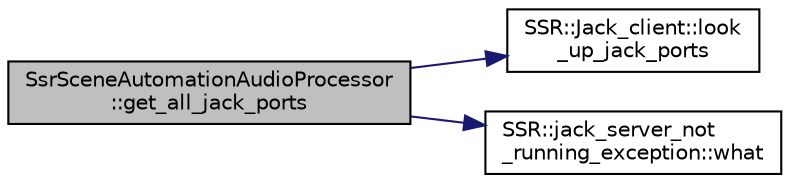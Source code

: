 digraph "SsrSceneAutomationAudioProcessor::get_all_jack_ports"
{
  edge [fontname="Helvetica",fontsize="10",labelfontname="Helvetica",labelfontsize="10"];
  node [fontname="Helvetica",fontsize="10",shape=record];
  rankdir="LR";
  Node1 [label="SsrSceneAutomationAudioProcessor\l::get_all_jack_ports",height=0.2,width=0.4,color="black", fillcolor="grey75", style="filled" fontcolor="black"];
  Node1 -> Node2 [color="midnightblue",fontsize="10",style="solid",fontname="Helvetica"];
  Node2 [label="SSR::Jack_client::look\l_up_jack_ports",height=0.2,width=0.4,color="black", fillcolor="white", style="filled",URL="$classSSR_1_1Jack__client.html#ad5883392dffbd3ea4b4f54d6f51b88ad"];
  Node1 -> Node3 [color="midnightblue",fontsize="10",style="solid",fontname="Helvetica"];
  Node3 [label="SSR::jack_server_not\l_running_exception::what",height=0.2,width=0.4,color="black", fillcolor="white", style="filled",URL="$structSSR_1_1jack__server__not__running__exception.html#a25981c716f91fe94840fc0f3b3b601ac"];
}
